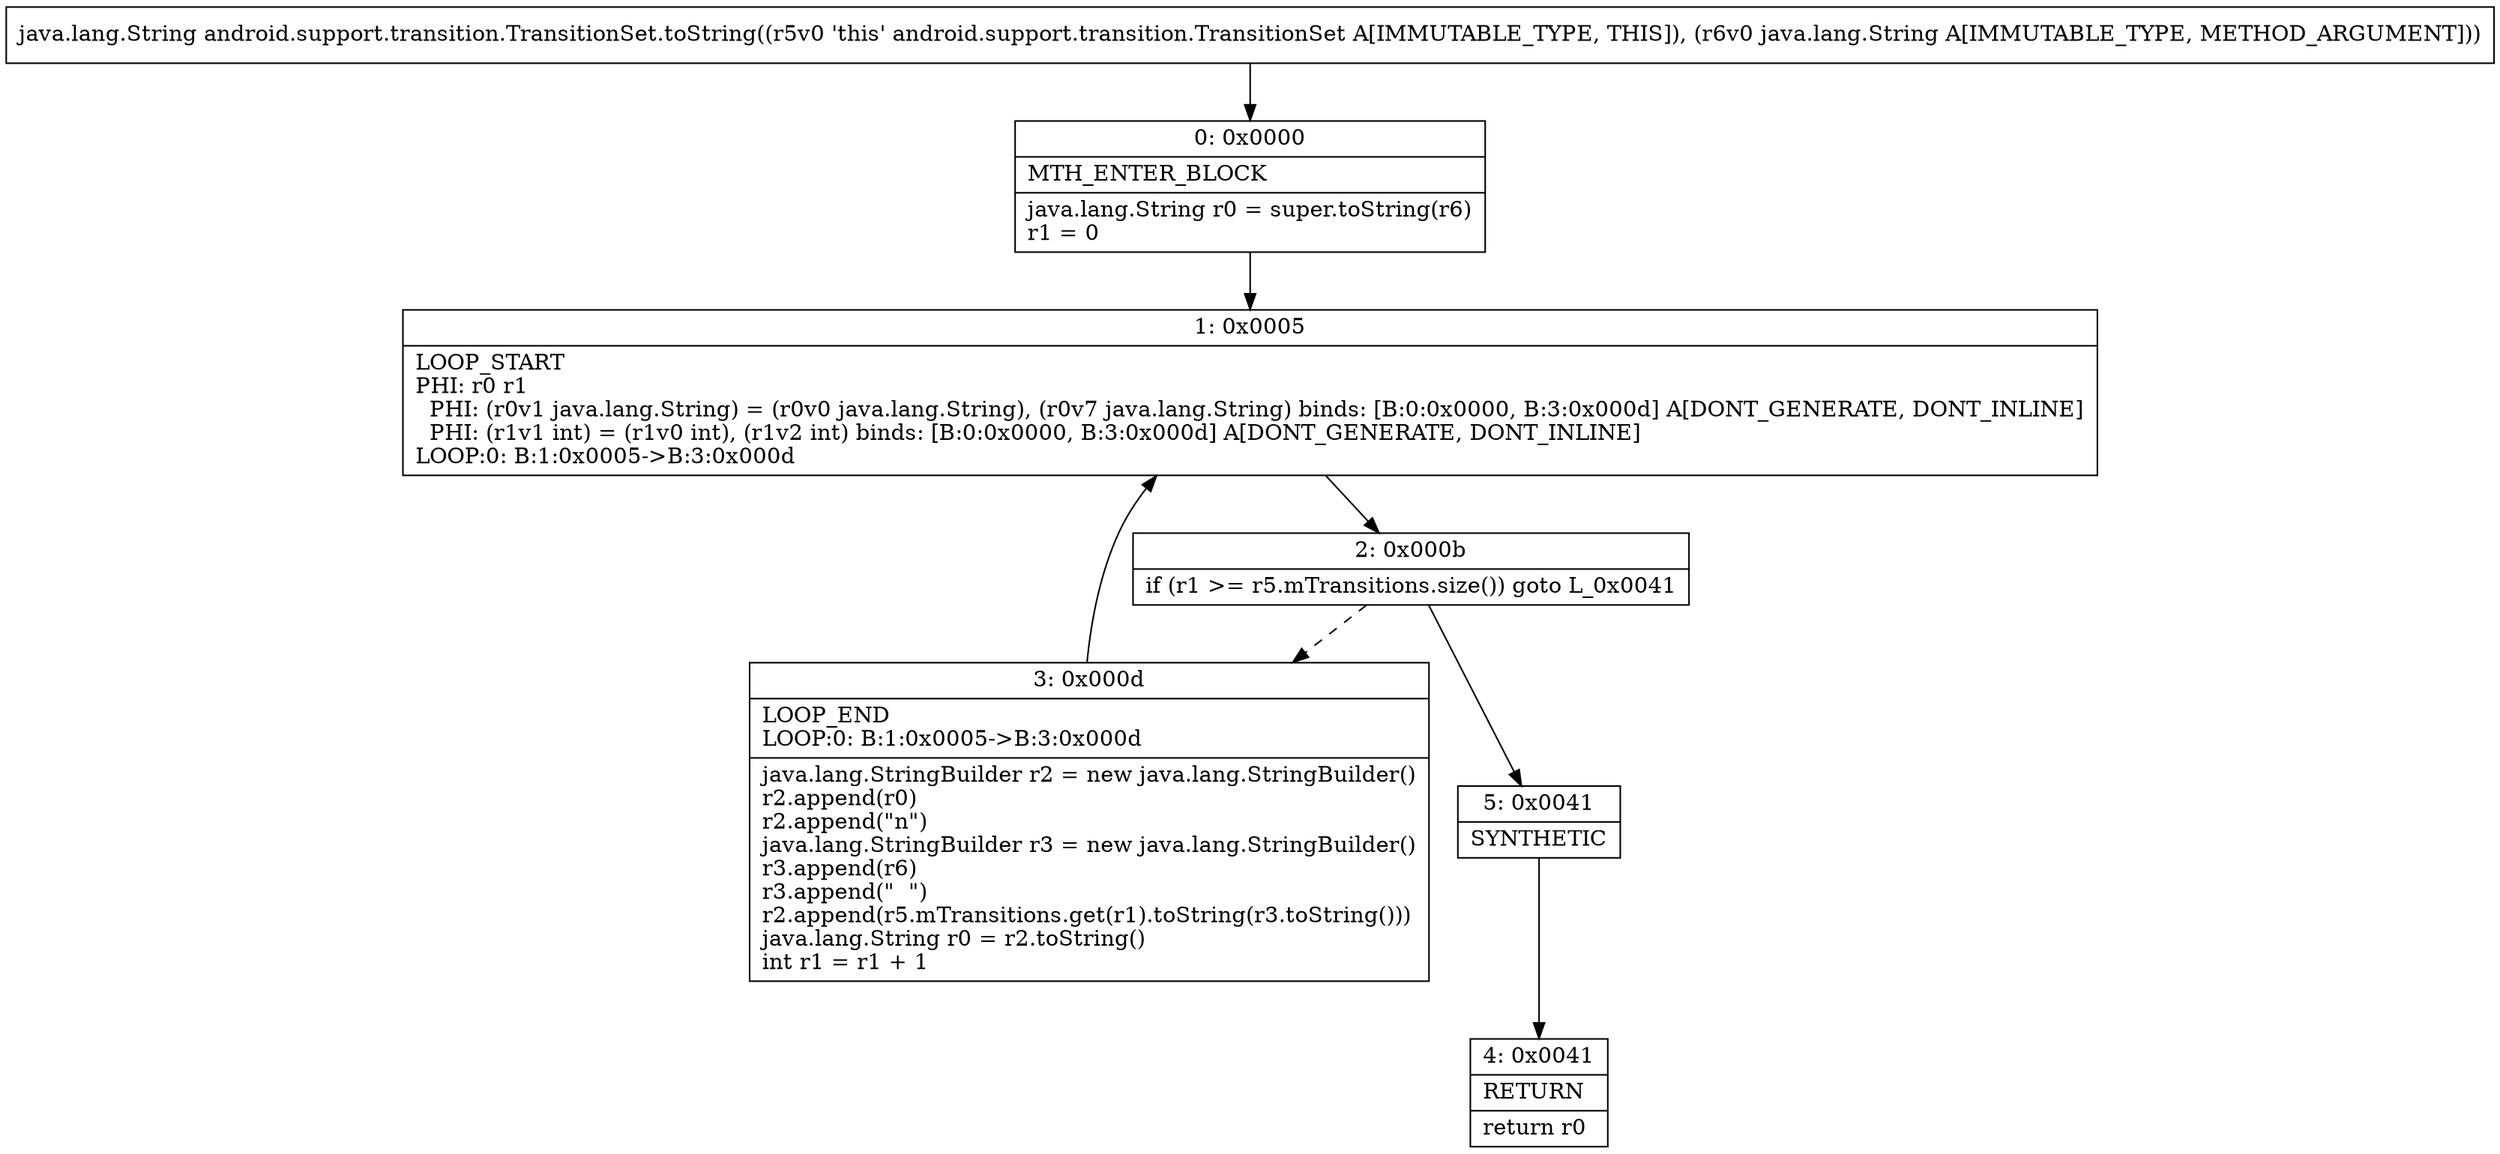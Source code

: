 digraph "CFG forandroid.support.transition.TransitionSet.toString(Ljava\/lang\/String;)Ljava\/lang\/String;" {
Node_0 [shape=record,label="{0\:\ 0x0000|MTH_ENTER_BLOCK\l|java.lang.String r0 = super.toString(r6)\lr1 = 0\l}"];
Node_1 [shape=record,label="{1\:\ 0x0005|LOOP_START\lPHI: r0 r1 \l  PHI: (r0v1 java.lang.String) = (r0v0 java.lang.String), (r0v7 java.lang.String) binds: [B:0:0x0000, B:3:0x000d] A[DONT_GENERATE, DONT_INLINE]\l  PHI: (r1v1 int) = (r1v0 int), (r1v2 int) binds: [B:0:0x0000, B:3:0x000d] A[DONT_GENERATE, DONT_INLINE]\lLOOP:0: B:1:0x0005\-\>B:3:0x000d\l}"];
Node_2 [shape=record,label="{2\:\ 0x000b|if (r1 \>= r5.mTransitions.size()) goto L_0x0041\l}"];
Node_3 [shape=record,label="{3\:\ 0x000d|LOOP_END\lLOOP:0: B:1:0x0005\-\>B:3:0x000d\l|java.lang.StringBuilder r2 = new java.lang.StringBuilder()\lr2.append(r0)\lr2.append(\"n\")\ljava.lang.StringBuilder r3 = new java.lang.StringBuilder()\lr3.append(r6)\lr3.append(\"  \")\lr2.append(r5.mTransitions.get(r1).toString(r3.toString()))\ljava.lang.String r0 = r2.toString()\lint r1 = r1 + 1\l}"];
Node_4 [shape=record,label="{4\:\ 0x0041|RETURN\l|return r0\l}"];
Node_5 [shape=record,label="{5\:\ 0x0041|SYNTHETIC\l}"];
MethodNode[shape=record,label="{java.lang.String android.support.transition.TransitionSet.toString((r5v0 'this' android.support.transition.TransitionSet A[IMMUTABLE_TYPE, THIS]), (r6v0 java.lang.String A[IMMUTABLE_TYPE, METHOD_ARGUMENT])) }"];
MethodNode -> Node_0;
Node_0 -> Node_1;
Node_1 -> Node_2;
Node_2 -> Node_3[style=dashed];
Node_2 -> Node_5;
Node_3 -> Node_1;
Node_5 -> Node_4;
}

